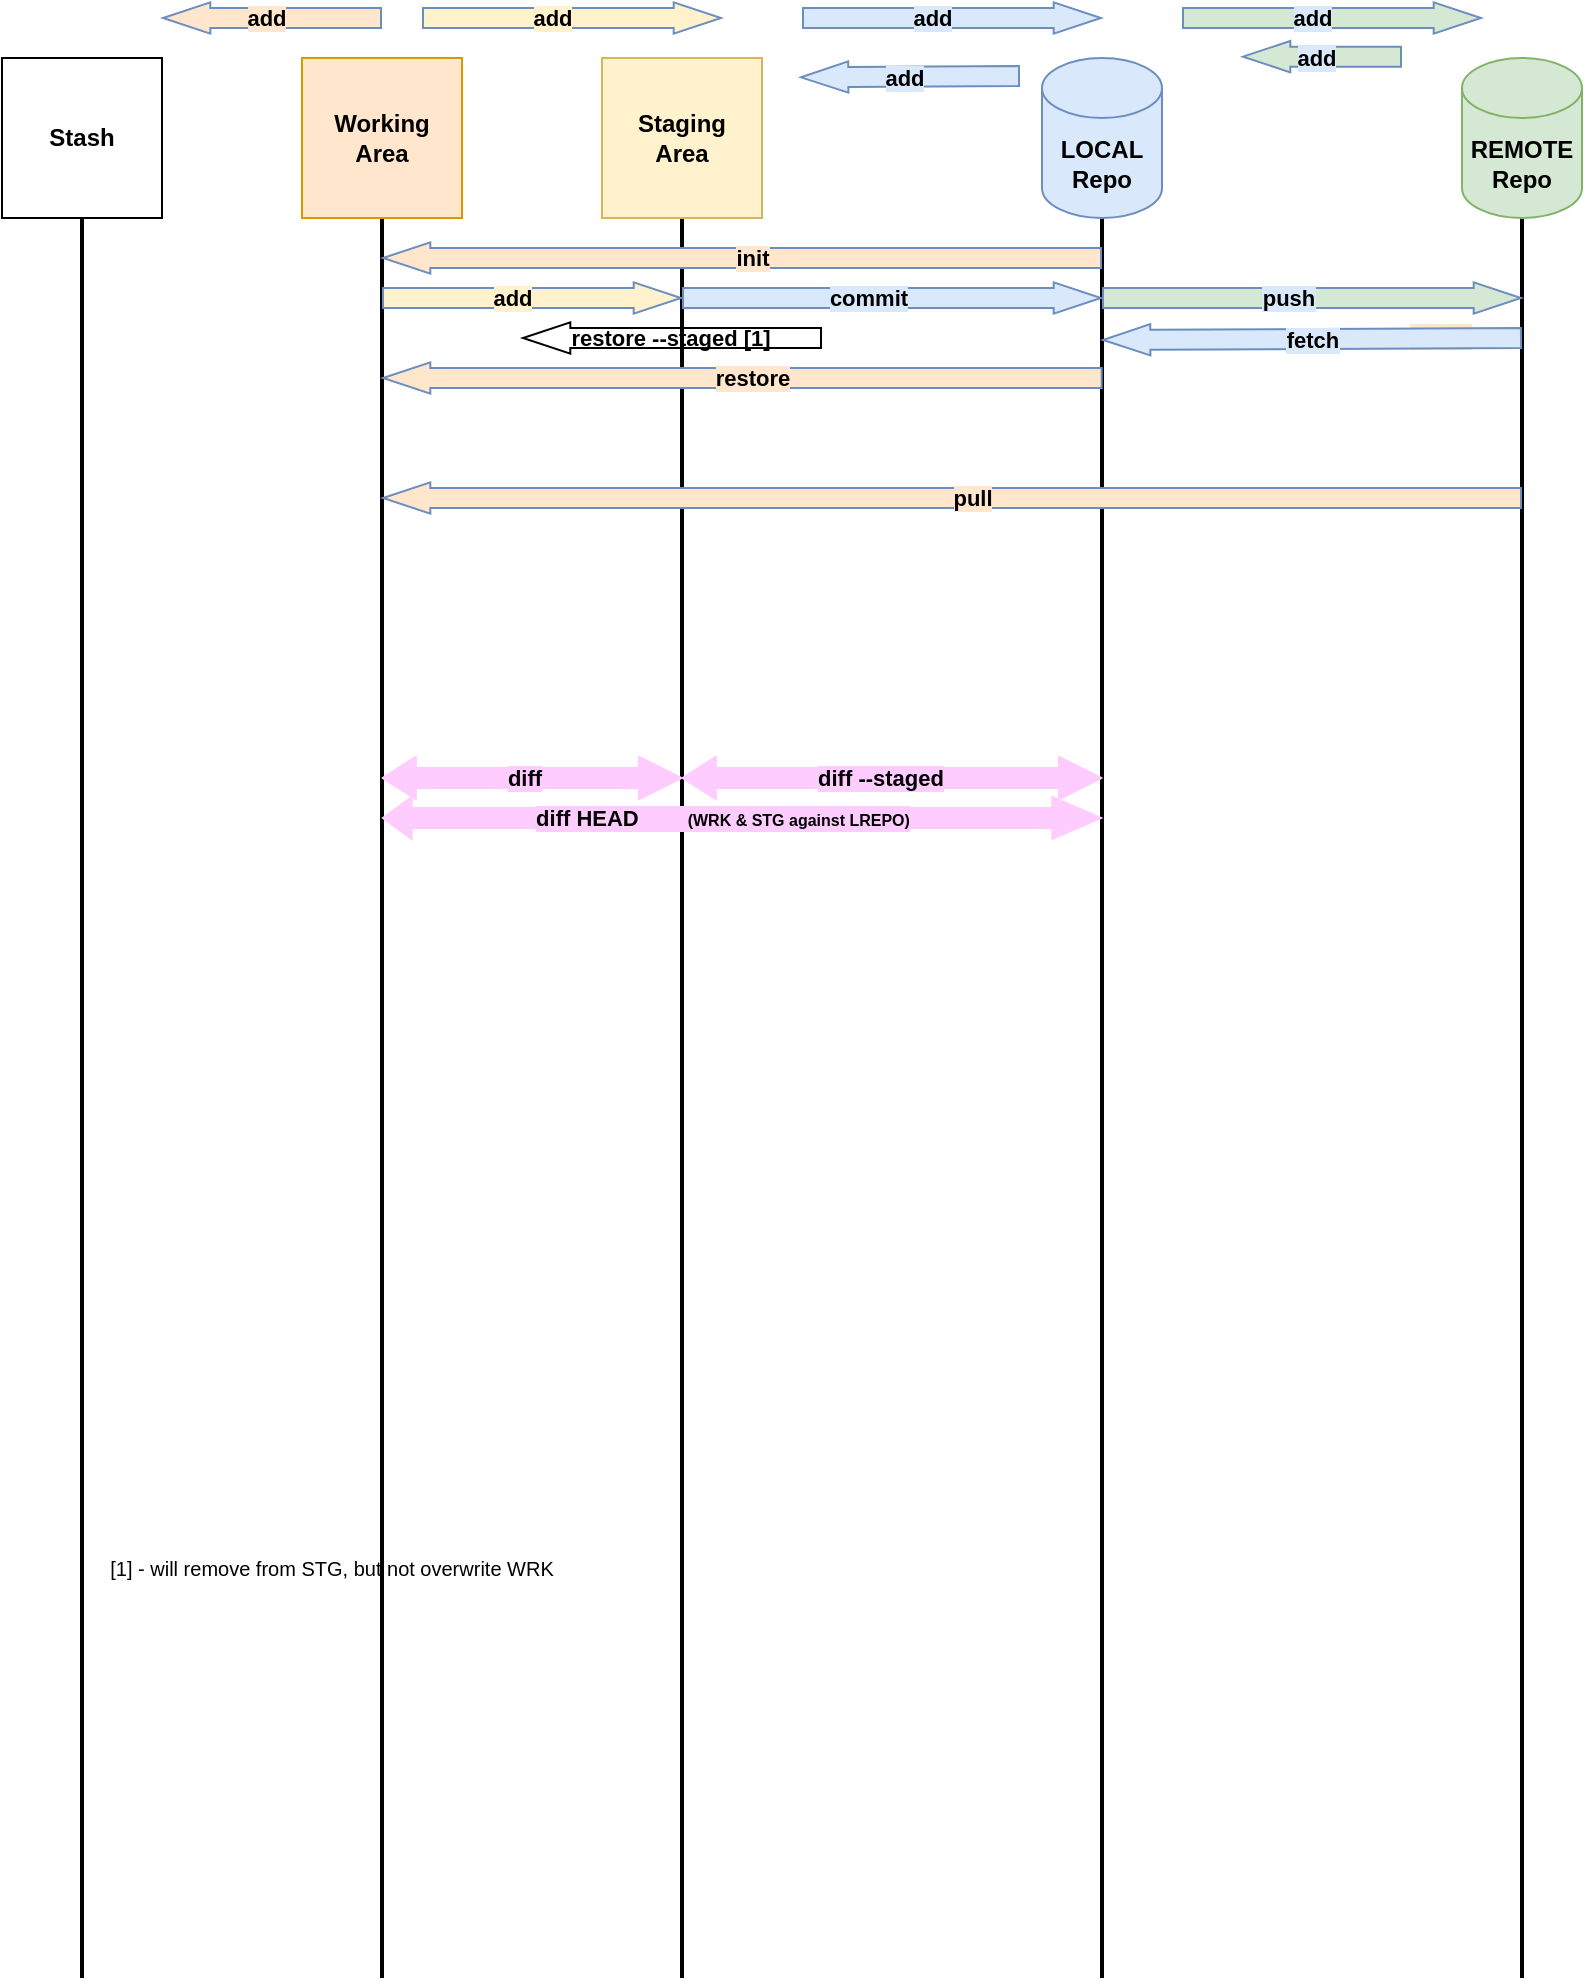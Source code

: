 <mxfile version="21.8.2" type="device">
  <diagram name="Page-1" id="0783ab3e-0a74-02c8-0abd-f7b4e66b4bec">
    <mxGraphModel dx="956" dy="585" grid="1" gridSize="10" guides="1" tooltips="1" connect="1" arrows="1" fold="1" page="1" pageScale="1" pageWidth="850" pageHeight="1100" background="#ffffff" math="0" shadow="0">
      <root>
        <mxCell id="0" />
        <mxCell id="1" parent="0" />
        <mxCell id="S4JjN2VSRs1OjSqPx1EY-4" value="" style="endArrow=none;html=1;rounded=0;strokeWidth=2;" parent="1" source="S4JjN2VSRs1OjSqPx1EY-5" edge="1">
          <mxGeometry width="50" height="50" relative="1" as="geometry">
            <mxPoint x="760" y="1000" as="sourcePoint" />
            <mxPoint x="760" y="80" as="targetPoint" />
          </mxGeometry>
        </mxCell>
        <mxCell id="S4JjN2VSRs1OjSqPx1EY-6" value="" style="endArrow=none;html=1;rounded=0;strokeWidth=2;" parent="1" target="S4JjN2VSRs1OjSqPx1EY-5" edge="1">
          <mxGeometry width="50" height="50" relative="1" as="geometry">
            <mxPoint x="760" y="1000" as="sourcePoint" />
            <mxPoint x="760" y="80" as="targetPoint" />
          </mxGeometry>
        </mxCell>
        <mxCell id="S4JjN2VSRs1OjSqPx1EY-5" value="&lt;b&gt;REMOTE&lt;br&gt;Repo&lt;/b&gt;" style="shape=cylinder3;whiteSpace=wrap;html=1;boundedLbl=1;backgroundOutline=1;size=15;fillColor=#d5e8d4;strokeColor=#82b366;" parent="1" vertex="1">
          <mxGeometry x="730" y="40" width="60" height="80" as="geometry" />
        </mxCell>
        <mxCell id="S4JjN2VSRs1OjSqPx1EY-7" value="" style="endArrow=none;html=1;rounded=0;strokeWidth=2;" parent="1" target="S4JjN2VSRs1OjSqPx1EY-8" edge="1">
          <mxGeometry width="50" height="50" relative="1" as="geometry">
            <mxPoint x="550" y="1000" as="sourcePoint" />
            <mxPoint x="550" y="80" as="targetPoint" />
            <Array as="points">
              <mxPoint x="550" y="340" />
            </Array>
          </mxGeometry>
        </mxCell>
        <mxCell id="S4JjN2VSRs1OjSqPx1EY-8" value="&lt;b&gt;LOCAL&lt;br&gt;Repo&lt;/b&gt;" style="shape=cylinder3;whiteSpace=wrap;html=1;boundedLbl=1;backgroundOutline=1;size=15;fillColor=#dae8fc;strokeColor=#6c8ebf;gradientColor=none;" parent="1" vertex="1">
          <mxGeometry x="520" y="40" width="60" height="80" as="geometry" />
        </mxCell>
        <mxCell id="S4JjN2VSRs1OjSqPx1EY-9" value="" style="endArrow=none;html=1;rounded=0;strokeWidth=2;" parent="1" edge="1">
          <mxGeometry width="50" height="50" relative="1" as="geometry">
            <mxPoint x="340" y="1000" as="sourcePoint" />
            <mxPoint x="340" y="120" as="targetPoint" />
          </mxGeometry>
        </mxCell>
        <mxCell id="S4JjN2VSRs1OjSqPx1EY-11" value="&lt;b&gt;Staging&lt;br&gt;Area&lt;/b&gt;" style="whiteSpace=wrap;html=1;aspect=fixed;fillColor=#fff2cc;strokeColor=#d6b656;" parent="1" vertex="1">
          <mxGeometry x="300" y="40" width="80" height="80" as="geometry" />
        </mxCell>
        <mxCell id="S4JjN2VSRs1OjSqPx1EY-12" value="" style="endArrow=none;html=1;rounded=0;strokeWidth=2;" parent="1" edge="1">
          <mxGeometry width="50" height="50" relative="1" as="geometry">
            <mxPoint x="40" y="1000" as="sourcePoint" />
            <mxPoint x="40" y="120" as="targetPoint" />
          </mxGeometry>
        </mxCell>
        <mxCell id="S4JjN2VSRs1OjSqPx1EY-13" value="&lt;b&gt;Stash&lt;/b&gt;" style="whiteSpace=wrap;html=1;aspect=fixed;" parent="1" vertex="1">
          <mxGeometry y="40" width="80" height="80" as="geometry" />
        </mxCell>
        <mxCell id="S4JjN2VSRs1OjSqPx1EY-14" value="" style="endArrow=none;html=1;rounded=0;strokeWidth=2;" parent="1" edge="1">
          <mxGeometry width="50" height="50" relative="1" as="geometry">
            <mxPoint x="190" y="1000" as="sourcePoint" />
            <mxPoint x="190" y="120" as="targetPoint" />
          </mxGeometry>
        </mxCell>
        <mxCell id="S4JjN2VSRs1OjSqPx1EY-15" value="&lt;b&gt;Working&lt;br&gt;Area&lt;/b&gt;" style="whiteSpace=wrap;html=1;aspect=fixed;fillColor=#ffe6cc;strokeColor=#d79b00;" parent="1" vertex="1">
          <mxGeometry x="150" y="40" width="80" height="80" as="geometry" />
        </mxCell>
        <mxCell id="S4JjN2VSRs1OjSqPx1EY-16" value="" style="shape=flexArrow;endArrow=classic;html=1;rounded=0;width=10;endSize=7.553;endWidth=4.667;fillColor=#dae8fc;strokeColor=#6c8ebf;" parent="1" edge="1">
          <mxGeometry width="50" height="50" relative="1" as="geometry">
            <mxPoint x="400" y="20" as="sourcePoint" />
            <mxPoint x="550" y="20" as="targetPoint" />
          </mxGeometry>
        </mxCell>
        <mxCell id="S4JjN2VSRs1OjSqPx1EY-19" value="&lt;span style=&quot;&quot;&gt;&lt;b&gt;add&lt;/b&gt;&lt;/span&gt;" style="edgeLabel;html=1;align=center;verticalAlign=middle;resizable=0;points=[];labelBackgroundColor=#dae8fc;" parent="S4JjN2VSRs1OjSqPx1EY-16" vertex="1" connectable="0">
          <mxGeometry x="-0.057" relative="1" as="geometry">
            <mxPoint x="-6" as="offset" />
          </mxGeometry>
        </mxCell>
        <mxCell id="S4JjN2VSRs1OjSqPx1EY-20" value="" style="shape=flexArrow;endArrow=classic;html=1;rounded=0;width=10;endSize=7.553;endWidth=4.667;fillColor=#fff2cc;strokeColor=#6c8ebf;" parent="1" edge="1">
          <mxGeometry width="50" height="50" relative="1" as="geometry">
            <mxPoint x="190" y="160" as="sourcePoint" />
            <mxPoint x="340" y="160" as="targetPoint" />
          </mxGeometry>
        </mxCell>
        <mxCell id="S4JjN2VSRs1OjSqPx1EY-21" value="&lt;span style=&quot;&quot;&gt;&lt;b&gt;add&lt;/b&gt;&lt;/span&gt;" style="edgeLabel;html=1;align=center;verticalAlign=middle;resizable=0;points=[];labelBackgroundColor=#fff2cc;" parent="S4JjN2VSRs1OjSqPx1EY-20" vertex="1" connectable="0">
          <mxGeometry x="-0.057" relative="1" as="geometry">
            <mxPoint x="-6" as="offset" />
          </mxGeometry>
        </mxCell>
        <mxCell id="S4JjN2VSRs1OjSqPx1EY-22" value="" style="shape=flexArrow;endArrow=classic;html=1;rounded=0;width=10;endSize=7.553;endWidth=4.667;fillColor=#fff2cc;strokeColor=#6c8ebf;" parent="1" edge="1">
          <mxGeometry width="50" height="50" relative="1" as="geometry">
            <mxPoint x="210" y="20" as="sourcePoint" />
            <mxPoint x="360" y="20" as="targetPoint" />
          </mxGeometry>
        </mxCell>
        <mxCell id="S4JjN2VSRs1OjSqPx1EY-23" value="&lt;span style=&quot;&quot;&gt;&lt;b&gt;add&lt;/b&gt;&lt;/span&gt;" style="edgeLabel;html=1;align=center;verticalAlign=middle;resizable=0;points=[];labelBackgroundColor=#fff2cc;" parent="S4JjN2VSRs1OjSqPx1EY-22" vertex="1" connectable="0">
          <mxGeometry x="-0.057" relative="1" as="geometry">
            <mxPoint x="-6" as="offset" />
          </mxGeometry>
        </mxCell>
        <mxCell id="S4JjN2VSRs1OjSqPx1EY-24" value="" style="shape=flexArrow;endArrow=classic;html=1;rounded=0;width=10;endSize=7.553;endWidth=4.667;fillColor=#dae8fc;strokeColor=#6c8ebf;" parent="1" edge="1">
          <mxGeometry width="50" height="50" relative="1" as="geometry">
            <mxPoint x="340" y="160" as="sourcePoint" />
            <mxPoint x="550" y="160" as="targetPoint" />
          </mxGeometry>
        </mxCell>
        <mxCell id="S4JjN2VSRs1OjSqPx1EY-25" value="&lt;span style=&quot;&quot;&gt;&lt;b&gt;commit&lt;/b&gt;&lt;/span&gt;" style="edgeLabel;html=1;align=center;verticalAlign=middle;resizable=0;points=[];labelBackgroundColor=#dae8fc;" parent="S4JjN2VSRs1OjSqPx1EY-24" vertex="1" connectable="0">
          <mxGeometry x="-0.057" relative="1" as="geometry">
            <mxPoint x="-6" as="offset" />
          </mxGeometry>
        </mxCell>
        <mxCell id="S4JjN2VSRs1OjSqPx1EY-26" value="" style="shape=flexArrow;endArrow=classic;html=1;rounded=0;width=10;endSize=7.553;endWidth=4.667;fillColor=#d5e8d4;strokeColor=#6c8ebf;" parent="1" edge="1">
          <mxGeometry width="50" height="50" relative="1" as="geometry">
            <mxPoint x="590" y="20" as="sourcePoint" />
            <mxPoint x="740" y="20" as="targetPoint" />
          </mxGeometry>
        </mxCell>
        <mxCell id="S4JjN2VSRs1OjSqPx1EY-27" value="&lt;span style=&quot;&quot;&gt;add&lt;/span&gt;" style="edgeLabel;html=1;align=center;verticalAlign=middle;resizable=0;points=[];labelBackgroundColor=#dae8fc;fontStyle=1" parent="S4JjN2VSRs1OjSqPx1EY-26" vertex="1" connectable="0">
          <mxGeometry x="-0.057" relative="1" as="geometry">
            <mxPoint x="-6" as="offset" />
          </mxGeometry>
        </mxCell>
        <mxCell id="S4JjN2VSRs1OjSqPx1EY-28" value="" style="shape=flexArrow;endArrow=classic;html=1;rounded=0;width=10;endSize=7.553;endWidth=4.667;fillColor=#d5e8d4;strokeColor=#6c8ebf;" parent="1" edge="1">
          <mxGeometry width="50" height="50" relative="1" as="geometry">
            <mxPoint x="550" y="160" as="sourcePoint" />
            <mxPoint x="760" y="160" as="targetPoint" />
          </mxGeometry>
        </mxCell>
        <mxCell id="S4JjN2VSRs1OjSqPx1EY-29" value="&lt;b&gt;push&lt;/b&gt;" style="edgeLabel;html=1;align=center;verticalAlign=middle;resizable=0;points=[];labelBackgroundColor=#dae8fc;" parent="S4JjN2VSRs1OjSqPx1EY-28" vertex="1" connectable="0">
          <mxGeometry x="-0.057" relative="1" as="geometry">
            <mxPoint x="-6" as="offset" />
          </mxGeometry>
        </mxCell>
        <mxCell id="S4JjN2VSRs1OjSqPx1EY-30" value="" style="shape=flexArrow;endArrow=classic;html=1;rounded=0;width=10;endSize=7.553;endWidth=4.667;fillColor=#dae8fc;strokeColor=#6c8ebf;" parent="1" edge="1">
          <mxGeometry width="50" height="50" relative="1" as="geometry">
            <mxPoint x="509" y="49.0" as="sourcePoint" />
            <mxPoint x="399" y="49.67" as="targetPoint" />
          </mxGeometry>
        </mxCell>
        <mxCell id="S4JjN2VSRs1OjSqPx1EY-31" value="&lt;span style=&quot;&quot;&gt;add&lt;/span&gt;" style="edgeLabel;html=1;align=center;verticalAlign=middle;resizable=0;points=[];labelBackgroundColor=#dae8fc;fontStyle=1" parent="S4JjN2VSRs1OjSqPx1EY-30" vertex="1" connectable="0">
          <mxGeometry x="-0.057" relative="1" as="geometry">
            <mxPoint x="-6" as="offset" />
          </mxGeometry>
        </mxCell>
        <mxCell id="S4JjN2VSRs1OjSqPx1EY-34" value="" style="shape=flexArrow;endArrow=classic;html=1;rounded=0;width=10;endSize=7.553;endWidth=4.667;fillColor=#d5e8d4;strokeColor=#6c8ebf;" parent="1" edge="1">
          <mxGeometry width="50" height="50" relative="1" as="geometry">
            <mxPoint x="700" y="39.33" as="sourcePoint" />
            <mxPoint x="620" y="39.33" as="targetPoint" />
          </mxGeometry>
        </mxCell>
        <mxCell id="S4JjN2VSRs1OjSqPx1EY-35" value="&lt;span style=&quot;&quot;&gt;add&lt;/span&gt;" style="edgeLabel;html=1;align=center;verticalAlign=middle;resizable=0;points=[];labelBackgroundColor=#dae8fc;fontStyle=1" parent="S4JjN2VSRs1OjSqPx1EY-34" vertex="1" connectable="0">
          <mxGeometry x="-0.057" relative="1" as="geometry">
            <mxPoint x="-6" as="offset" />
          </mxGeometry>
        </mxCell>
        <mxCell id="S4JjN2VSRs1OjSqPx1EY-36" value="" style="shape=flexArrow;endArrow=classic;html=1;rounded=0;width=10;endSize=7.553;endWidth=4.667;" parent="1" edge="1">
          <mxGeometry width="50" height="50" relative="1" as="geometry">
            <mxPoint x="410" y="180" as="sourcePoint" />
            <mxPoint x="260" y="180" as="targetPoint" />
          </mxGeometry>
        </mxCell>
        <mxCell id="S4JjN2VSRs1OjSqPx1EY-37" value="&lt;span style=&quot;&quot;&gt;restore --staged [1]&lt;/span&gt;" style="edgeLabel;html=1;align=center;verticalAlign=middle;resizable=0;points=[];labelBackgroundColor=none;fontStyle=1" parent="S4JjN2VSRs1OjSqPx1EY-36" vertex="1" connectable="0">
          <mxGeometry x="-0.057" relative="1" as="geometry">
            <mxPoint x="-6" as="offset" />
          </mxGeometry>
        </mxCell>
        <mxCell id="S4JjN2VSRs1OjSqPx1EY-56" value="" style="shape=flexArrow;endArrow=classic;html=1;rounded=0;width=10;endSize=7.553;endWidth=4.667;fillColor=#ffe6cc;strokeColor=#6c8ebf;" parent="1" edge="1">
          <mxGeometry width="50" height="50" relative="1" as="geometry">
            <mxPoint x="190" y="20" as="sourcePoint" />
            <mxPoint x="80" y="20" as="targetPoint" />
          </mxGeometry>
        </mxCell>
        <mxCell id="S4JjN2VSRs1OjSqPx1EY-57" value="&lt;span style=&quot;&quot;&gt;add&lt;/span&gt;" style="edgeLabel;html=1;align=center;verticalAlign=middle;resizable=0;points=[];labelBackgroundColor=#ffe6cc;fontStyle=1" parent="S4JjN2VSRs1OjSqPx1EY-56" vertex="1" connectable="0">
          <mxGeometry x="-0.057" relative="1" as="geometry">
            <mxPoint x="-6" as="offset" />
          </mxGeometry>
        </mxCell>
        <mxCell id="S4JjN2VSRs1OjSqPx1EY-58" value="" style="shape=flexArrow;endArrow=classic;html=1;rounded=0;width=10;endSize=7.553;endWidth=4.667;fillColor=#ffe6cc;strokeColor=#6c8ebf;" parent="1" edge="1">
          <mxGeometry width="50" height="50" relative="1" as="geometry">
            <mxPoint x="760" y="260" as="sourcePoint" />
            <mxPoint x="190" y="260" as="targetPoint" />
          </mxGeometry>
        </mxCell>
        <mxCell id="S4JjN2VSRs1OjSqPx1EY-59" value="&lt;span style=&quot;&quot;&gt;pull&lt;/span&gt;" style="edgeLabel;html=1;align=center;verticalAlign=middle;resizable=0;points=[];labelBackgroundColor=#ffe6cc;fontStyle=1" parent="S4JjN2VSRs1OjSqPx1EY-58" vertex="1" connectable="0">
          <mxGeometry x="-0.057" relative="1" as="geometry">
            <mxPoint x="-6" as="offset" />
          </mxGeometry>
        </mxCell>
        <mxCell id="S4JjN2VSRs1OjSqPx1EY-60" value="&lt;span style=&quot;&quot;&gt;clone&amp;nbsp;&lt;/span&gt;" style="edgeLabel;html=1;align=center;verticalAlign=middle;resizable=0;points=[];labelBackgroundColor=#ffe6cc;fontStyle=1" parent="1" vertex="1" connectable="0">
          <mxGeometry x="495.333" y="190" as="geometry">
            <mxPoint x="223" y="-11" as="offset" />
          </mxGeometry>
        </mxCell>
        <mxCell id="S4JjN2VSRs1OjSqPx1EY-61" value="" style="shape=flexArrow;endArrow=classic;html=1;rounded=0;width=10;endSize=7.553;endWidth=4.667;fillColor=#dae8fc;strokeColor=#6c8ebf;" parent="1" edge="1">
          <mxGeometry width="50" height="50" relative="1" as="geometry">
            <mxPoint x="760" y="180" as="sourcePoint" />
            <mxPoint x="550" y="181" as="targetPoint" />
          </mxGeometry>
        </mxCell>
        <mxCell id="S4JjN2VSRs1OjSqPx1EY-62" value="&lt;span style=&quot;&quot;&gt;fetch&lt;/span&gt;" style="edgeLabel;html=1;align=center;verticalAlign=middle;resizable=0;points=[];labelBackgroundColor=#dae8fc;fontStyle=1" parent="S4JjN2VSRs1OjSqPx1EY-61" vertex="1" connectable="0">
          <mxGeometry x="-0.057" relative="1" as="geometry">
            <mxPoint x="-6" as="offset" />
          </mxGeometry>
        </mxCell>
        <mxCell id="S4JjN2VSRs1OjSqPx1EY-64" value="" style="shape=flexArrow;endArrow=classic;startArrow=classic;html=1;rounded=0;startWidth=10;startSize=5.113;endWidth=10;endSize=6.667;fillColor=#FFCCFF;strokeColor=#FFCCFF;" parent="1" edge="1">
          <mxGeometry width="100" height="100" relative="1" as="geometry">
            <mxPoint x="190" y="400" as="sourcePoint" />
            <mxPoint x="340" y="400" as="targetPoint" />
            <Array as="points">
              <mxPoint x="220" y="400" />
            </Array>
          </mxGeometry>
        </mxCell>
        <mxCell id="S4JjN2VSRs1OjSqPx1EY-67" value="&lt;b&gt;diff&lt;/b&gt;" style="edgeLabel;html=1;align=center;verticalAlign=middle;resizable=0;points=[];labelBackgroundColor=#ffccff;" parent="S4JjN2VSRs1OjSqPx1EY-64" vertex="1" connectable="0">
          <mxGeometry x="-0.058" y="2" relative="1" as="geometry">
            <mxPoint y="2" as="offset" />
          </mxGeometry>
        </mxCell>
        <mxCell id="S4JjN2VSRs1OjSqPx1EY-68" value="" style="shape=flexArrow;endArrow=classic;startArrow=classic;html=1;rounded=0;startWidth=10;startSize=5.113;endWidth=10;endSize=6.667;fillColor=#FFCCFF;strokeColor=#FFCCFF;" parent="1" edge="1">
          <mxGeometry width="100" height="100" relative="1" as="geometry">
            <mxPoint x="340" y="400" as="sourcePoint" />
            <mxPoint x="550" y="400" as="targetPoint" />
            <Array as="points">
              <mxPoint x="370" y="400" />
            </Array>
          </mxGeometry>
        </mxCell>
        <mxCell id="S4JjN2VSRs1OjSqPx1EY-69" value="&lt;b&gt;diff --staged&lt;/b&gt;" style="edgeLabel;html=1;align=center;verticalAlign=middle;resizable=0;points=[];labelBackgroundColor=#ffccff;" parent="S4JjN2VSRs1OjSqPx1EY-68" vertex="1" connectable="0">
          <mxGeometry x="-0.058" y="2" relative="1" as="geometry">
            <mxPoint y="2" as="offset" />
          </mxGeometry>
        </mxCell>
        <mxCell id="S4JjN2VSRs1OjSqPx1EY-70" value="" style="shape=flexArrow;endArrow=classic;html=1;rounded=0;width=10;endSize=7.553;endWidth=4.667;fillColor=#ffe6cc;strokeColor=#6c8ebf;" parent="1" edge="1">
          <mxGeometry width="50" height="50" relative="1" as="geometry">
            <mxPoint x="550" y="140" as="sourcePoint" />
            <mxPoint x="190" y="140" as="targetPoint" />
          </mxGeometry>
        </mxCell>
        <mxCell id="S4JjN2VSRs1OjSqPx1EY-71" value="init" style="edgeLabel;html=1;align=center;verticalAlign=middle;resizable=0;points=[];labelBackgroundColor=#ffe6cc;fontStyle=1" parent="S4JjN2VSRs1OjSqPx1EY-70" vertex="1" connectable="0">
          <mxGeometry x="-0.057" relative="1" as="geometry">
            <mxPoint x="-6" as="offset" />
          </mxGeometry>
        </mxCell>
        <mxCell id="S4JjN2VSRs1OjSqPx1EY-74" value="" style="shape=flexArrow;endArrow=classic;startArrow=classic;html=1;rounded=0;startWidth=10;startSize=4.447;endWidth=10;endSize=7.78;fillColor=#FFCCFF;strokeColor=#FFCCFF;" parent="1" edge="1">
          <mxGeometry width="100" height="100" relative="1" as="geometry">
            <mxPoint x="190" y="420" as="sourcePoint" />
            <mxPoint x="550" y="420" as="targetPoint" />
            <Array as="points" />
          </mxGeometry>
        </mxCell>
        <mxCell id="S4JjN2VSRs1OjSqPx1EY-75" value="&lt;b&gt;diff HEAD&amp;nbsp; &amp;nbsp; &amp;nbsp; &amp;nbsp;&amp;nbsp;&lt;font style=&quot;font-size: 8px;&quot;&gt;(WRK &amp;amp; STG against LREPO)&lt;/font&gt;&lt;/b&gt;" style="edgeLabel;html=1;align=center;verticalAlign=middle;resizable=0;points=[];labelBackgroundColor=#ffccff;" parent="S4JjN2VSRs1OjSqPx1EY-74" vertex="1" connectable="0">
          <mxGeometry x="-0.058" y="2" relative="1" as="geometry">
            <mxPoint y="2" as="offset" />
          </mxGeometry>
        </mxCell>
        <mxCell id="rYEb6xO-xIZPqjvUM0q0-1" value="&lt;font style=&quot;font-size: 10px;&quot;&gt;[1] - will remove from STG, but not overwrite WRK&lt;/font&gt;" style="text;html=1;strokeColor=none;fillColor=none;align=center;verticalAlign=middle;whiteSpace=wrap;rounded=0;" vertex="1" parent="1">
          <mxGeometry x="30" y="790" width="270" height="10" as="geometry" />
        </mxCell>
        <mxCell id="rYEb6xO-xIZPqjvUM0q0-5" value="" style="shape=flexArrow;endArrow=classic;html=1;rounded=0;width=10;endSize=7.553;endWidth=4.667;fillColor=#ffe6cc;strokeColor=#6c8ebf;" edge="1" parent="1">
          <mxGeometry width="50" height="50" relative="1" as="geometry">
            <mxPoint x="550.33" y="200" as="sourcePoint" />
            <mxPoint x="190" y="200" as="targetPoint" />
          </mxGeometry>
        </mxCell>
        <mxCell id="rYEb6xO-xIZPqjvUM0q0-6" value="restore" style="edgeLabel;html=1;align=center;verticalAlign=middle;resizable=0;points=[];labelBackgroundColor=#ffe6cc;fontStyle=1" vertex="1" connectable="0" parent="rYEb6xO-xIZPqjvUM0q0-5">
          <mxGeometry x="-0.057" relative="1" as="geometry">
            <mxPoint x="-6" as="offset" />
          </mxGeometry>
        </mxCell>
      </root>
    </mxGraphModel>
  </diagram>
</mxfile>
